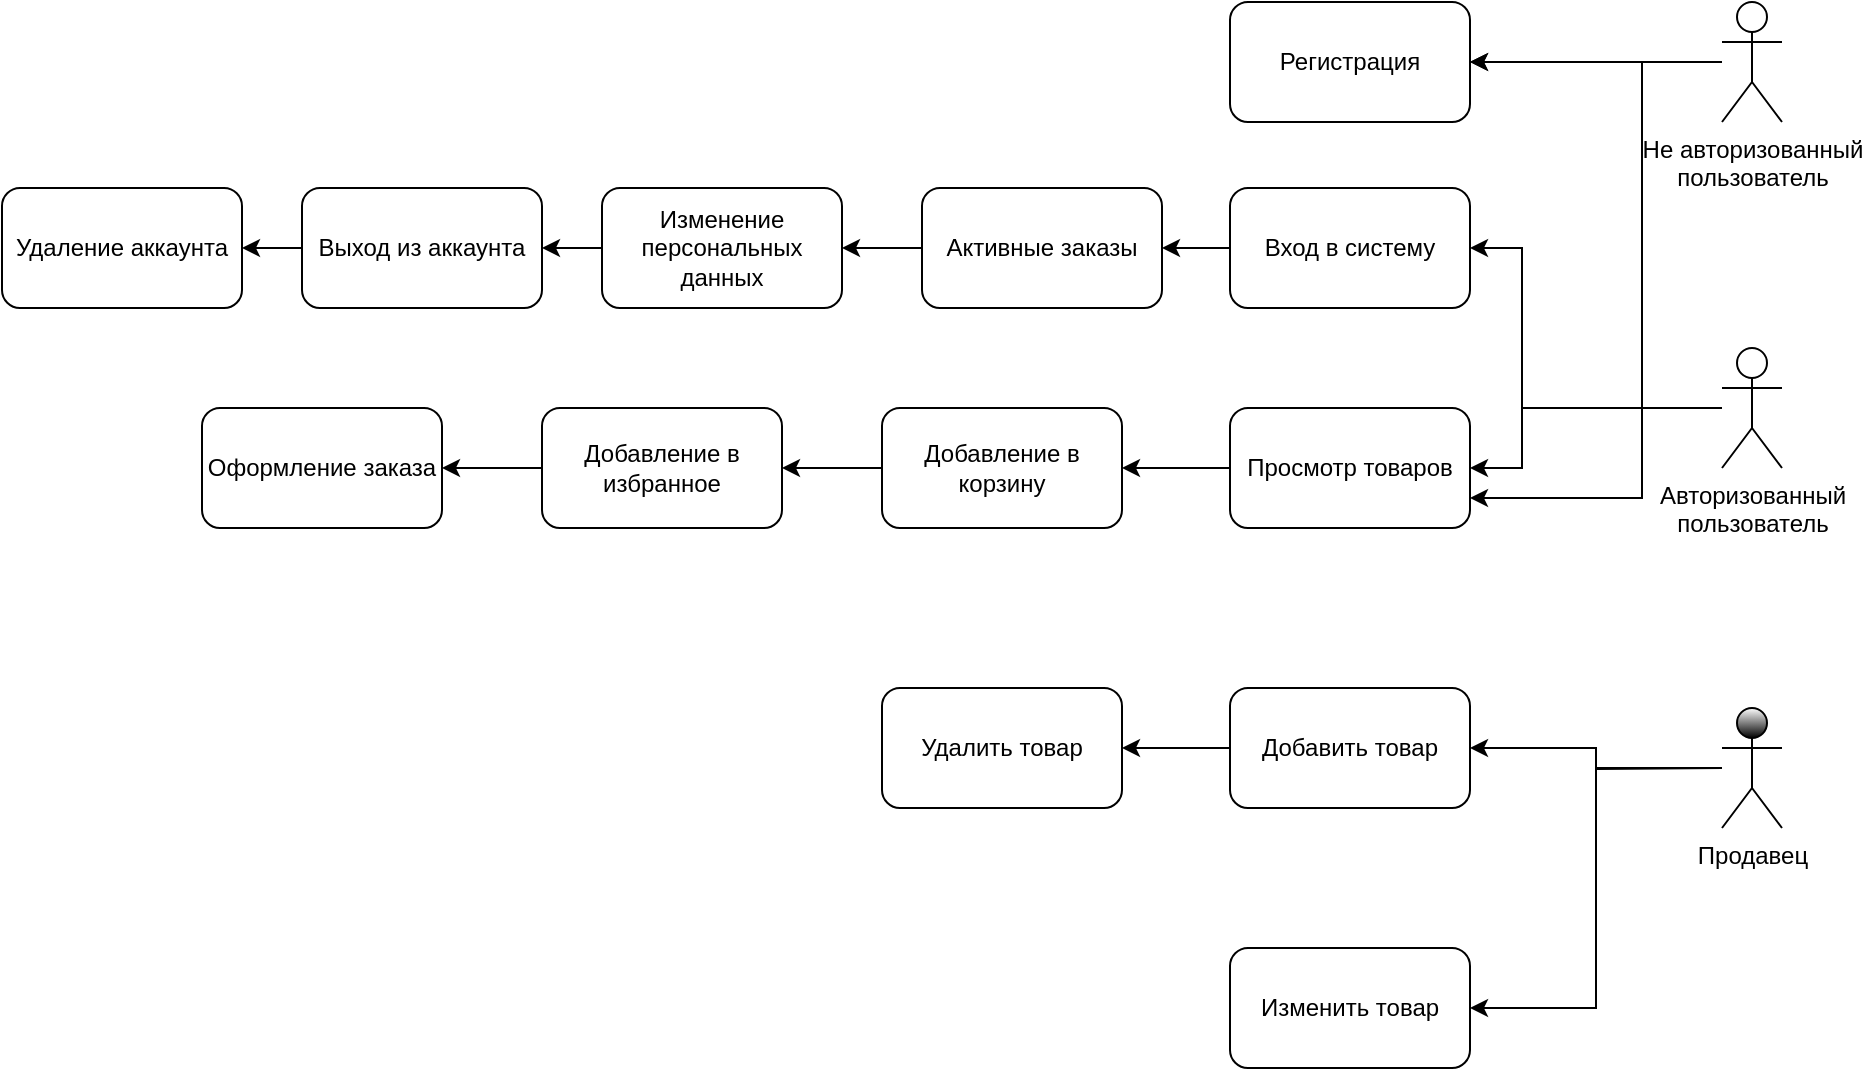 <mxfile version="21.0.6" type="device"><diagram name="Страница 1" id="0F1CzhtBMcNRj6vBtuEX"><mxGraphModel dx="1146" dy="761" grid="1" gridSize="10" guides="1" tooltips="1" connect="1" arrows="1" fold="1" page="1" pageScale="1" pageWidth="1169" pageHeight="1654" math="0" shadow="0"><root><mxCell id="0"/><mxCell id="1" parent="0"/><mxCell id="of2yzCsaja6RS6Co7IaO-34" style="edgeStyle=orthogonalEdgeStyle;rounded=0;orthogonalLoop=1;jettySize=auto;html=1;entryX=1;entryY=0.5;entryDx=0;entryDy=0;" edge="1" parent="1" target="of2yzCsaja6RS6Co7IaO-14"><mxGeometry relative="1" as="geometry"><mxPoint x="900" y="420" as="sourcePoint"/></mxGeometry></mxCell><mxCell id="of2yzCsaja6RS6Co7IaO-36" style="edgeStyle=orthogonalEdgeStyle;rounded=0;orthogonalLoop=1;jettySize=auto;html=1;entryX=1;entryY=0.5;entryDx=0;entryDy=0;" edge="1" parent="1" source="of2yzCsaja6RS6Co7IaO-1" target="of2yzCsaja6RS6Co7IaO-15"><mxGeometry relative="1" as="geometry"/></mxCell><mxCell id="of2yzCsaja6RS6Co7IaO-1" value="Продавец" style="shape=umlActor;verticalLabelPosition=bottom;verticalAlign=top;html=1;outlineConnect=0;gradientColor=default;" vertex="1" parent="1"><mxGeometry x="900" y="390" width="30" height="60" as="geometry"/></mxCell><mxCell id="of2yzCsaja6RS6Co7IaO-37" style="edgeStyle=orthogonalEdgeStyle;rounded=0;orthogonalLoop=1;jettySize=auto;html=1;entryX=1;entryY=0.5;entryDx=0;entryDy=0;" edge="1" parent="1" source="of2yzCsaja6RS6Co7IaO-2" target="of2yzCsaja6RS6Co7IaO-17"><mxGeometry relative="1" as="geometry"><Array as="points"><mxPoint x="800" y="240"/><mxPoint x="800" y="160"/></Array></mxGeometry></mxCell><mxCell id="of2yzCsaja6RS6Co7IaO-38" style="edgeStyle=orthogonalEdgeStyle;rounded=0;orthogonalLoop=1;jettySize=auto;html=1;entryX=1;entryY=0.5;entryDx=0;entryDy=0;" edge="1" parent="1" source="of2yzCsaja6RS6Co7IaO-2" target="of2yzCsaja6RS6Co7IaO-16"><mxGeometry relative="1" as="geometry"><Array as="points"><mxPoint x="800" y="240"/><mxPoint x="800" y="270"/></Array></mxGeometry></mxCell><mxCell id="of2yzCsaja6RS6Co7IaO-2" value="Авторизованный&lt;br&gt;пользователь" style="shape=umlActor;verticalLabelPosition=bottom;verticalAlign=top;html=1;outlineConnect=0;" vertex="1" parent="1"><mxGeometry x="900" y="210" width="30" height="60" as="geometry"/></mxCell><mxCell id="of2yzCsaja6RS6Co7IaO-46" style="edgeStyle=orthogonalEdgeStyle;rounded=0;orthogonalLoop=1;jettySize=auto;html=1;entryX=1;entryY=0.5;entryDx=0;entryDy=0;" edge="1" parent="1" source="of2yzCsaja6RS6Co7IaO-3" target="of2yzCsaja6RS6Co7IaO-18"><mxGeometry relative="1" as="geometry"/></mxCell><mxCell id="of2yzCsaja6RS6Co7IaO-47" style="edgeStyle=orthogonalEdgeStyle;rounded=0;orthogonalLoop=1;jettySize=auto;html=1;" edge="1" parent="1" source="of2yzCsaja6RS6Co7IaO-3" target="of2yzCsaja6RS6Co7IaO-18"><mxGeometry relative="1" as="geometry"/></mxCell><mxCell id="of2yzCsaja6RS6Co7IaO-50" value="" style="edgeStyle=orthogonalEdgeStyle;rounded=0;orthogonalLoop=1;jettySize=auto;html=1;entryX=1;entryY=0.75;entryDx=0;entryDy=0;" edge="1" parent="1" source="of2yzCsaja6RS6Co7IaO-3" target="of2yzCsaja6RS6Co7IaO-16"><mxGeometry relative="1" as="geometry"><Array as="points"><mxPoint x="860" y="67"/><mxPoint x="860" y="285"/></Array></mxGeometry></mxCell><object label="Не авторизованный&lt;br&gt;пользователь" id="of2yzCsaja6RS6Co7IaO-3"><mxCell style="shape=umlActor;verticalLabelPosition=bottom;verticalAlign=top;html=1;outlineConnect=0;" vertex="1" parent="1"><mxGeometry x="900" y="37" width="30" height="60" as="geometry"/></mxCell></object><mxCell id="of2yzCsaja6RS6Co7IaO-14" value="Изменить товар" style="rounded=1;whiteSpace=wrap;html=1;" vertex="1" parent="1"><mxGeometry x="654" y="510" width="120" height="60" as="geometry"/></mxCell><mxCell id="of2yzCsaja6RS6Co7IaO-35" style="edgeStyle=orthogonalEdgeStyle;rounded=0;orthogonalLoop=1;jettySize=auto;html=1;" edge="1" parent="1" source="of2yzCsaja6RS6Co7IaO-15" target="of2yzCsaja6RS6Co7IaO-21"><mxGeometry relative="1" as="geometry"/></mxCell><mxCell id="of2yzCsaja6RS6Co7IaO-15" value="Добавить товар" style="rounded=1;whiteSpace=wrap;html=1;" vertex="1" parent="1"><mxGeometry x="654" y="380" width="120" height="60" as="geometry"/></mxCell><mxCell id="of2yzCsaja6RS6Co7IaO-39" style="edgeStyle=orthogonalEdgeStyle;rounded=0;orthogonalLoop=1;jettySize=auto;html=1;entryX=1;entryY=0.5;entryDx=0;entryDy=0;" edge="1" parent="1" source="of2yzCsaja6RS6Co7IaO-16" target="of2yzCsaja6RS6Co7IaO-22"><mxGeometry relative="1" as="geometry"/></mxCell><mxCell id="of2yzCsaja6RS6Co7IaO-16" value="Просмотр товаров" style="rounded=1;whiteSpace=wrap;html=1;" vertex="1" parent="1"><mxGeometry x="654" y="240" width="120" height="60" as="geometry"/></mxCell><mxCell id="of2yzCsaja6RS6Co7IaO-42" value="" style="edgeStyle=orthogonalEdgeStyle;rounded=0;orthogonalLoop=1;jettySize=auto;html=1;" edge="1" parent="1" source="of2yzCsaja6RS6Co7IaO-17" target="of2yzCsaja6RS6Co7IaO-27"><mxGeometry relative="1" as="geometry"/></mxCell><mxCell id="of2yzCsaja6RS6Co7IaO-17" value="Вход в систему" style="rounded=1;whiteSpace=wrap;html=1;" vertex="1" parent="1"><mxGeometry x="654" y="130" width="120" height="60" as="geometry"/></mxCell><mxCell id="of2yzCsaja6RS6Co7IaO-18" value="Регистрация" style="rounded=1;whiteSpace=wrap;html=1;" vertex="1" parent="1"><mxGeometry x="654" y="37" width="120" height="60" as="geometry"/></mxCell><mxCell id="of2yzCsaja6RS6Co7IaO-19" value="Удаление аккаунта" style="rounded=1;whiteSpace=wrap;html=1;" vertex="1" parent="1"><mxGeometry x="40" y="130" width="120" height="60" as="geometry"/></mxCell><mxCell id="of2yzCsaja6RS6Co7IaO-44" value="" style="edgeStyle=orthogonalEdgeStyle;rounded=0;orthogonalLoop=1;jettySize=auto;html=1;" edge="1" parent="1" source="of2yzCsaja6RS6Co7IaO-20" target="of2yzCsaja6RS6Co7IaO-26"><mxGeometry relative="1" as="geometry"/></mxCell><mxCell id="of2yzCsaja6RS6Co7IaO-20" value="Изменение персональных данных" style="rounded=1;whiteSpace=wrap;html=1;" vertex="1" parent="1"><mxGeometry x="340" y="130" width="120" height="60" as="geometry"/></mxCell><mxCell id="of2yzCsaja6RS6Co7IaO-21" value="Удалить товар" style="rounded=1;whiteSpace=wrap;html=1;" vertex="1" parent="1"><mxGeometry x="480" y="380" width="120" height="60" as="geometry"/></mxCell><mxCell id="of2yzCsaja6RS6Co7IaO-40" style="edgeStyle=orthogonalEdgeStyle;rounded=0;orthogonalLoop=1;jettySize=auto;html=1;entryX=1;entryY=0.5;entryDx=0;entryDy=0;" edge="1" parent="1" source="of2yzCsaja6RS6Co7IaO-22" target="of2yzCsaja6RS6Co7IaO-25"><mxGeometry relative="1" as="geometry"/></mxCell><mxCell id="of2yzCsaja6RS6Co7IaO-22" value="Добавление в корзину" style="rounded=1;whiteSpace=wrap;html=1;" vertex="1" parent="1"><mxGeometry x="480" y="240" width="120" height="60" as="geometry"/></mxCell><mxCell id="of2yzCsaja6RS6Co7IaO-24" value="Оформление заказа" style="rounded=1;whiteSpace=wrap;html=1;" vertex="1" parent="1"><mxGeometry x="140" y="240" width="120" height="60" as="geometry"/></mxCell><mxCell id="of2yzCsaja6RS6Co7IaO-41" style="edgeStyle=orthogonalEdgeStyle;rounded=0;orthogonalLoop=1;jettySize=auto;html=1;entryX=1;entryY=0.5;entryDx=0;entryDy=0;" edge="1" parent="1" source="of2yzCsaja6RS6Co7IaO-25" target="of2yzCsaja6RS6Co7IaO-24"><mxGeometry relative="1" as="geometry"/></mxCell><mxCell id="of2yzCsaja6RS6Co7IaO-25" value="Добавление в избранное" style="rounded=1;whiteSpace=wrap;html=1;" vertex="1" parent="1"><mxGeometry x="310" y="240" width="120" height="60" as="geometry"/></mxCell><mxCell id="of2yzCsaja6RS6Co7IaO-45" value="" style="edgeStyle=orthogonalEdgeStyle;rounded=0;orthogonalLoop=1;jettySize=auto;html=1;" edge="1" parent="1" source="of2yzCsaja6RS6Co7IaO-26" target="of2yzCsaja6RS6Co7IaO-19"><mxGeometry relative="1" as="geometry"/></mxCell><mxCell id="of2yzCsaja6RS6Co7IaO-26" value="Выход из аккаунта" style="rounded=1;whiteSpace=wrap;html=1;" vertex="1" parent="1"><mxGeometry x="190" y="130" width="120" height="60" as="geometry"/></mxCell><mxCell id="of2yzCsaja6RS6Co7IaO-43" value="" style="edgeStyle=orthogonalEdgeStyle;rounded=0;orthogonalLoop=1;jettySize=auto;html=1;" edge="1" parent="1" source="of2yzCsaja6RS6Co7IaO-27" target="of2yzCsaja6RS6Co7IaO-20"><mxGeometry relative="1" as="geometry"/></mxCell><mxCell id="of2yzCsaja6RS6Co7IaO-27" value="Активные заказы" style="rounded=1;whiteSpace=wrap;html=1;" vertex="1" parent="1"><mxGeometry x="500" y="130" width="120" height="60" as="geometry"/></mxCell></root></mxGraphModel></diagram></mxfile>